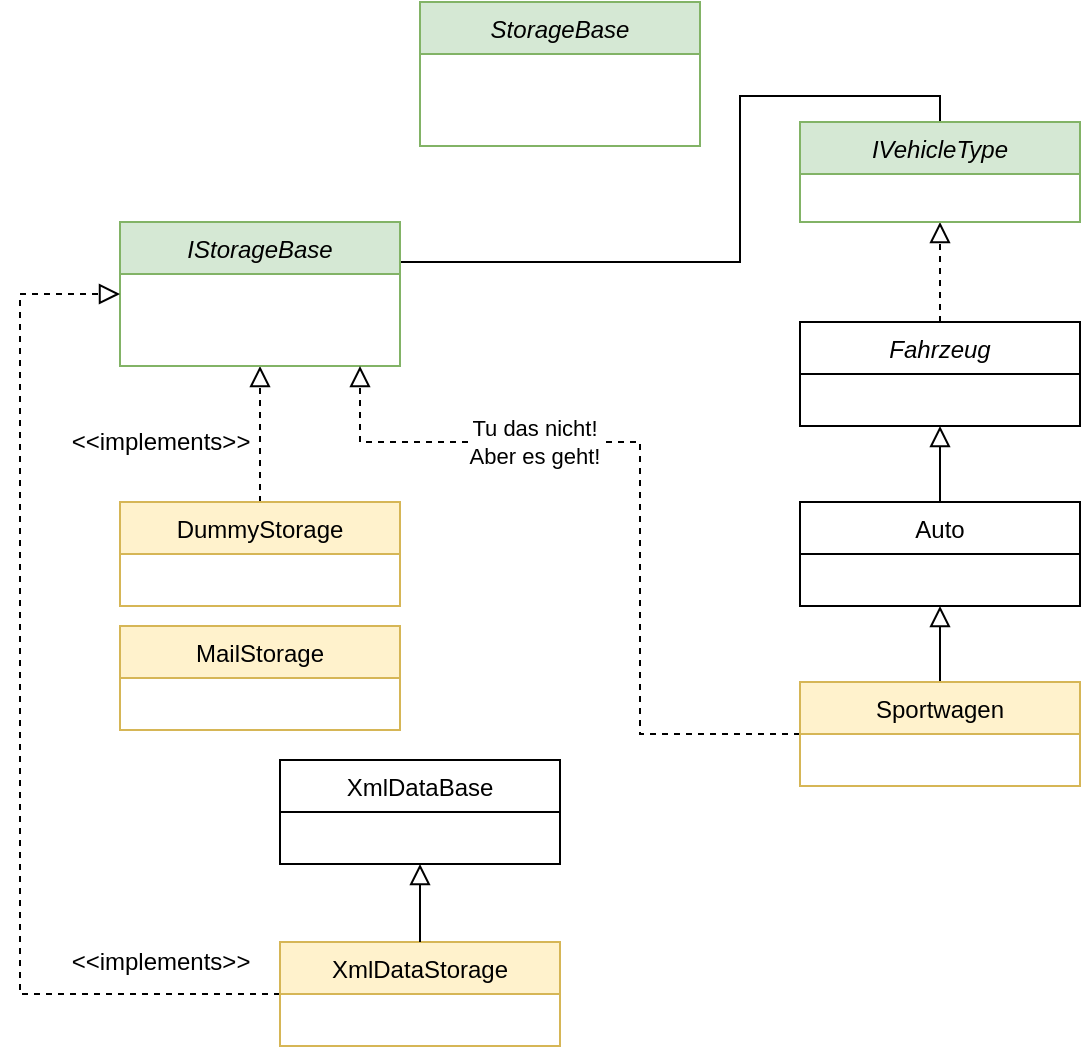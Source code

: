 <mxfile version="15.8.4" type="device"><diagram id="wpuBqDKSyt8N-Phxn0Sy" name="Seite-1"><mxGraphModel dx="876" dy="586" grid="1" gridSize="10" guides="1" tooltips="1" connect="1" arrows="1" fold="1" page="1" pageScale="1" pageWidth="1169" pageHeight="827" math="0" shadow="0"><root><mxCell id="0"/><mxCell id="1" parent="0"/><mxCell id="qg1dy8rdMXD0m13_Evu2-9" style="edgeStyle=orthogonalEdgeStyle;rounded=0;orthogonalLoop=1;jettySize=auto;html=1;endArrow=block;endFill=0;endSize=8;startSize=8;dashed=1;" parent="1" source="qg1dy8rdMXD0m13_Evu2-1" target="qg1dy8rdMXD0m13_Evu2-5" edge="1"><mxGeometry relative="1" as="geometry"/></mxCell><mxCell id="qg1dy8rdMXD0m13_Evu2-1" value="DummyStorage" style="swimlane;fontStyle=0;childLayout=stackLayout;horizontal=1;startSize=26;fillColor=#fff2cc;horizontalStack=0;resizeParent=1;resizeParentMax=0;resizeLast=0;collapsible=1;marginBottom=0;strokeColor=#d6b656;" parent="1" vertex="1"><mxGeometry x="320" y="300" width="140" height="52" as="geometry"/></mxCell><mxCell id="qg1dy8rdMXD0m13_Evu2-11" style="edgeStyle=orthogonalEdgeStyle;rounded=0;orthogonalLoop=1;jettySize=auto;html=1;endArrow=none;endFill=0;startSize=8;endSize=8;" parent="1" source="qg1dy8rdMXD0m13_Evu2-5" target="qg1dy8rdMXD0m13_Evu2-33" edge="1"><mxGeometry relative="1" as="geometry"><Array as="points"><mxPoint x="630" y="180"/><mxPoint x="630" y="97"/></Array></mxGeometry></mxCell><mxCell id="qg1dy8rdMXD0m13_Evu2-5" value="IStorageBase" style="swimlane;fontStyle=2;childLayout=stackLayout;horizontal=1;startSize=26;fillColor=#d5e8d4;horizontalStack=0;resizeParent=1;resizeParentMax=0;resizeLast=0;collapsible=1;marginBottom=0;strokeColor=#82b366;" parent="1" vertex="1"><mxGeometry x="320" y="160" width="140" height="72" as="geometry"/></mxCell><mxCell id="qg1dy8rdMXD0m13_Evu2-13" value="" style="edgeStyle=orthogonalEdgeStyle;rounded=0;orthogonalLoop=1;jettySize=auto;html=1;endArrow=none;endFill=0;startSize=8;endSize=8;startArrow=block;startFill=0;" parent="1" source="qg1dy8rdMXD0m13_Evu2-10" target="qg1dy8rdMXD0m13_Evu2-12" edge="1"><mxGeometry relative="1" as="geometry"/></mxCell><mxCell id="qg1dy8rdMXD0m13_Evu2-35" style="edgeStyle=orthogonalEdgeStyle;rounded=0;orthogonalLoop=1;jettySize=auto;html=1;startArrow=none;startFill=0;endArrow=block;endFill=0;startSize=8;endSize=8;dashed=1;" parent="1" source="qg1dy8rdMXD0m13_Evu2-10" target="qg1dy8rdMXD0m13_Evu2-33" edge="1"><mxGeometry relative="1" as="geometry"/></mxCell><mxCell id="qg1dy8rdMXD0m13_Evu2-10" value="Fahrzeug" style="swimlane;fontStyle=2;childLayout=stackLayout;horizontal=1;startSize=26;fillColor=none;horizontalStack=0;resizeParent=1;resizeParentMax=0;resizeLast=0;collapsible=1;marginBottom=0;" parent="1" vertex="1"><mxGeometry x="660" y="210" width="140" height="52" as="geometry"/></mxCell><mxCell id="qg1dy8rdMXD0m13_Evu2-12" value="Auto" style="swimlane;fontStyle=0;childLayout=stackLayout;horizontal=1;startSize=26;fillColor=none;horizontalStack=0;resizeParent=1;resizeParentMax=0;resizeLast=0;collapsible=1;marginBottom=0;" parent="1" vertex="1"><mxGeometry x="660" y="300" width="140" height="52" as="geometry"/></mxCell><mxCell id="qg1dy8rdMXD0m13_Evu2-14" value="&amp;lt;&amp;lt;implements&amp;gt;&amp;gt;" style="text;html=1;align=center;verticalAlign=middle;resizable=0;points=[];autosize=1;strokeColor=none;fillColor=none;" parent="1" vertex="1"><mxGeometry x="290" y="260" width="100" height="20" as="geometry"/></mxCell><mxCell id="qg1dy8rdMXD0m13_Evu2-23" style="edgeStyle=orthogonalEdgeStyle;rounded=0;orthogonalLoop=1;jettySize=auto;html=1;startArrow=none;startFill=0;endArrow=block;endFill=0;startSize=8;endSize=8;dashed=1;" parent="1" source="qg1dy8rdMXD0m13_Evu2-15" target="qg1dy8rdMXD0m13_Evu2-5" edge="1"><mxGeometry relative="1" as="geometry"><Array as="points"><mxPoint x="270" y="546"/><mxPoint x="270" y="196"/></Array></mxGeometry></mxCell><mxCell id="qg1dy8rdMXD0m13_Evu2-15" value="XmlDataStorage" style="swimlane;fontStyle=0;childLayout=stackLayout;horizontal=1;startSize=26;fillColor=#fff2cc;horizontalStack=0;resizeParent=1;resizeParentMax=0;resizeLast=0;collapsible=1;marginBottom=0;strokeColor=#d6b656;" parent="1" vertex="1"><mxGeometry x="400" y="520" width="140" height="52" as="geometry"/></mxCell><mxCell id="qg1dy8rdMXD0m13_Evu2-22" style="edgeStyle=orthogonalEdgeStyle;rounded=0;orthogonalLoop=1;jettySize=auto;html=1;startArrow=block;startFill=0;endArrow=none;endFill=0;startSize=8;endSize=8;" parent="1" source="qg1dy8rdMXD0m13_Evu2-20" target="qg1dy8rdMXD0m13_Evu2-15" edge="1"><mxGeometry relative="1" as="geometry"/></mxCell><mxCell id="qg1dy8rdMXD0m13_Evu2-20" value="XmlDataBase" style="swimlane;fontStyle=0;childLayout=stackLayout;horizontal=1;startSize=26;fillColor=none;horizontalStack=0;resizeParent=1;resizeParentMax=0;resizeLast=0;collapsible=1;marginBottom=0;" parent="1" vertex="1"><mxGeometry x="400" y="429" width="140" height="52" as="geometry"/></mxCell><mxCell id="qg1dy8rdMXD0m13_Evu2-24" value="&amp;lt;&amp;lt;implements&amp;gt;&amp;gt;" style="text;html=1;align=center;verticalAlign=middle;resizable=0;points=[];autosize=1;strokeColor=none;fillColor=none;" parent="1" vertex="1"><mxGeometry x="290" y="520" width="100" height="20" as="geometry"/></mxCell><mxCell id="qg1dy8rdMXD0m13_Evu2-27" style="edgeStyle=orthogonalEdgeStyle;rounded=0;orthogonalLoop=1;jettySize=auto;html=1;startArrow=none;startFill=0;endArrow=block;endFill=0;startSize=8;endSize=8;" parent="1" source="qg1dy8rdMXD0m13_Evu2-25" target="qg1dy8rdMXD0m13_Evu2-12" edge="1"><mxGeometry relative="1" as="geometry"/></mxCell><mxCell id="qg1dy8rdMXD0m13_Evu2-28" style="edgeStyle=orthogonalEdgeStyle;rounded=0;orthogonalLoop=1;jettySize=auto;html=1;startArrow=none;startFill=0;endArrow=block;endFill=0;startSize=8;endSize=8;dashed=1;exitX=0;exitY=0.5;exitDx=0;exitDy=0;" parent="1" source="qg1dy8rdMXD0m13_Evu2-25" target="qg1dy8rdMXD0m13_Evu2-5" edge="1"><mxGeometry relative="1" as="geometry"><Array as="points"><mxPoint x="580" y="416"/><mxPoint x="580" y="270"/><mxPoint x="440" y="270"/></Array></mxGeometry></mxCell><mxCell id="qg1dy8rdMXD0m13_Evu2-36" value="Tu das nicht!&lt;br&gt;Aber es geht!" style="edgeLabel;html=1;align=center;verticalAlign=middle;resizable=0;points=[];" parent="qg1dy8rdMXD0m13_Evu2-28" vertex="1" connectable="0"><mxGeometry x="0.332" y="1" relative="1" as="geometry"><mxPoint x="-10" y="-1" as="offset"/></mxGeometry></mxCell><mxCell id="qg1dy8rdMXD0m13_Evu2-25" value="Sportwagen" style="swimlane;fontStyle=0;childLayout=stackLayout;horizontal=1;startSize=26;fillColor=#fff2cc;horizontalStack=0;resizeParent=1;resizeParentMax=0;resizeLast=0;collapsible=1;marginBottom=0;strokeColor=#d6b656;" parent="1" vertex="1"><mxGeometry x="660" y="390" width="140" height="52" as="geometry"/></mxCell><mxCell id="qg1dy8rdMXD0m13_Evu2-29" value="StorageBase" style="swimlane;fontStyle=2;childLayout=stackLayout;horizontal=1;startSize=26;fillColor=#d5e8d4;horizontalStack=0;resizeParent=1;resizeParentMax=0;resizeLast=0;collapsible=1;marginBottom=0;strokeColor=#82b366;" parent="1" vertex="1"><mxGeometry x="470" y="50" width="140" height="72" as="geometry"/></mxCell><mxCell id="qg1dy8rdMXD0m13_Evu2-32" value="MailStorage" style="swimlane;fontStyle=0;childLayout=stackLayout;horizontal=1;startSize=26;fillColor=#fff2cc;horizontalStack=0;resizeParent=1;resizeParentMax=0;resizeLast=0;collapsible=1;marginBottom=0;strokeColor=#d6b656;" parent="1" vertex="1"><mxGeometry x="320" y="362" width="140" height="52" as="geometry"/></mxCell><mxCell id="qg1dy8rdMXD0m13_Evu2-33" value="IVehicleType" style="swimlane;fontStyle=2;childLayout=stackLayout;horizontal=1;startSize=26;fillColor=#d5e8d4;horizontalStack=0;resizeParent=1;resizeParentMax=0;resizeLast=0;collapsible=1;marginBottom=0;strokeColor=#82b366;" parent="1" vertex="1"><mxGeometry x="660" y="110" width="140" height="50" as="geometry"/></mxCell></root></mxGraphModel></diagram></mxfile>
